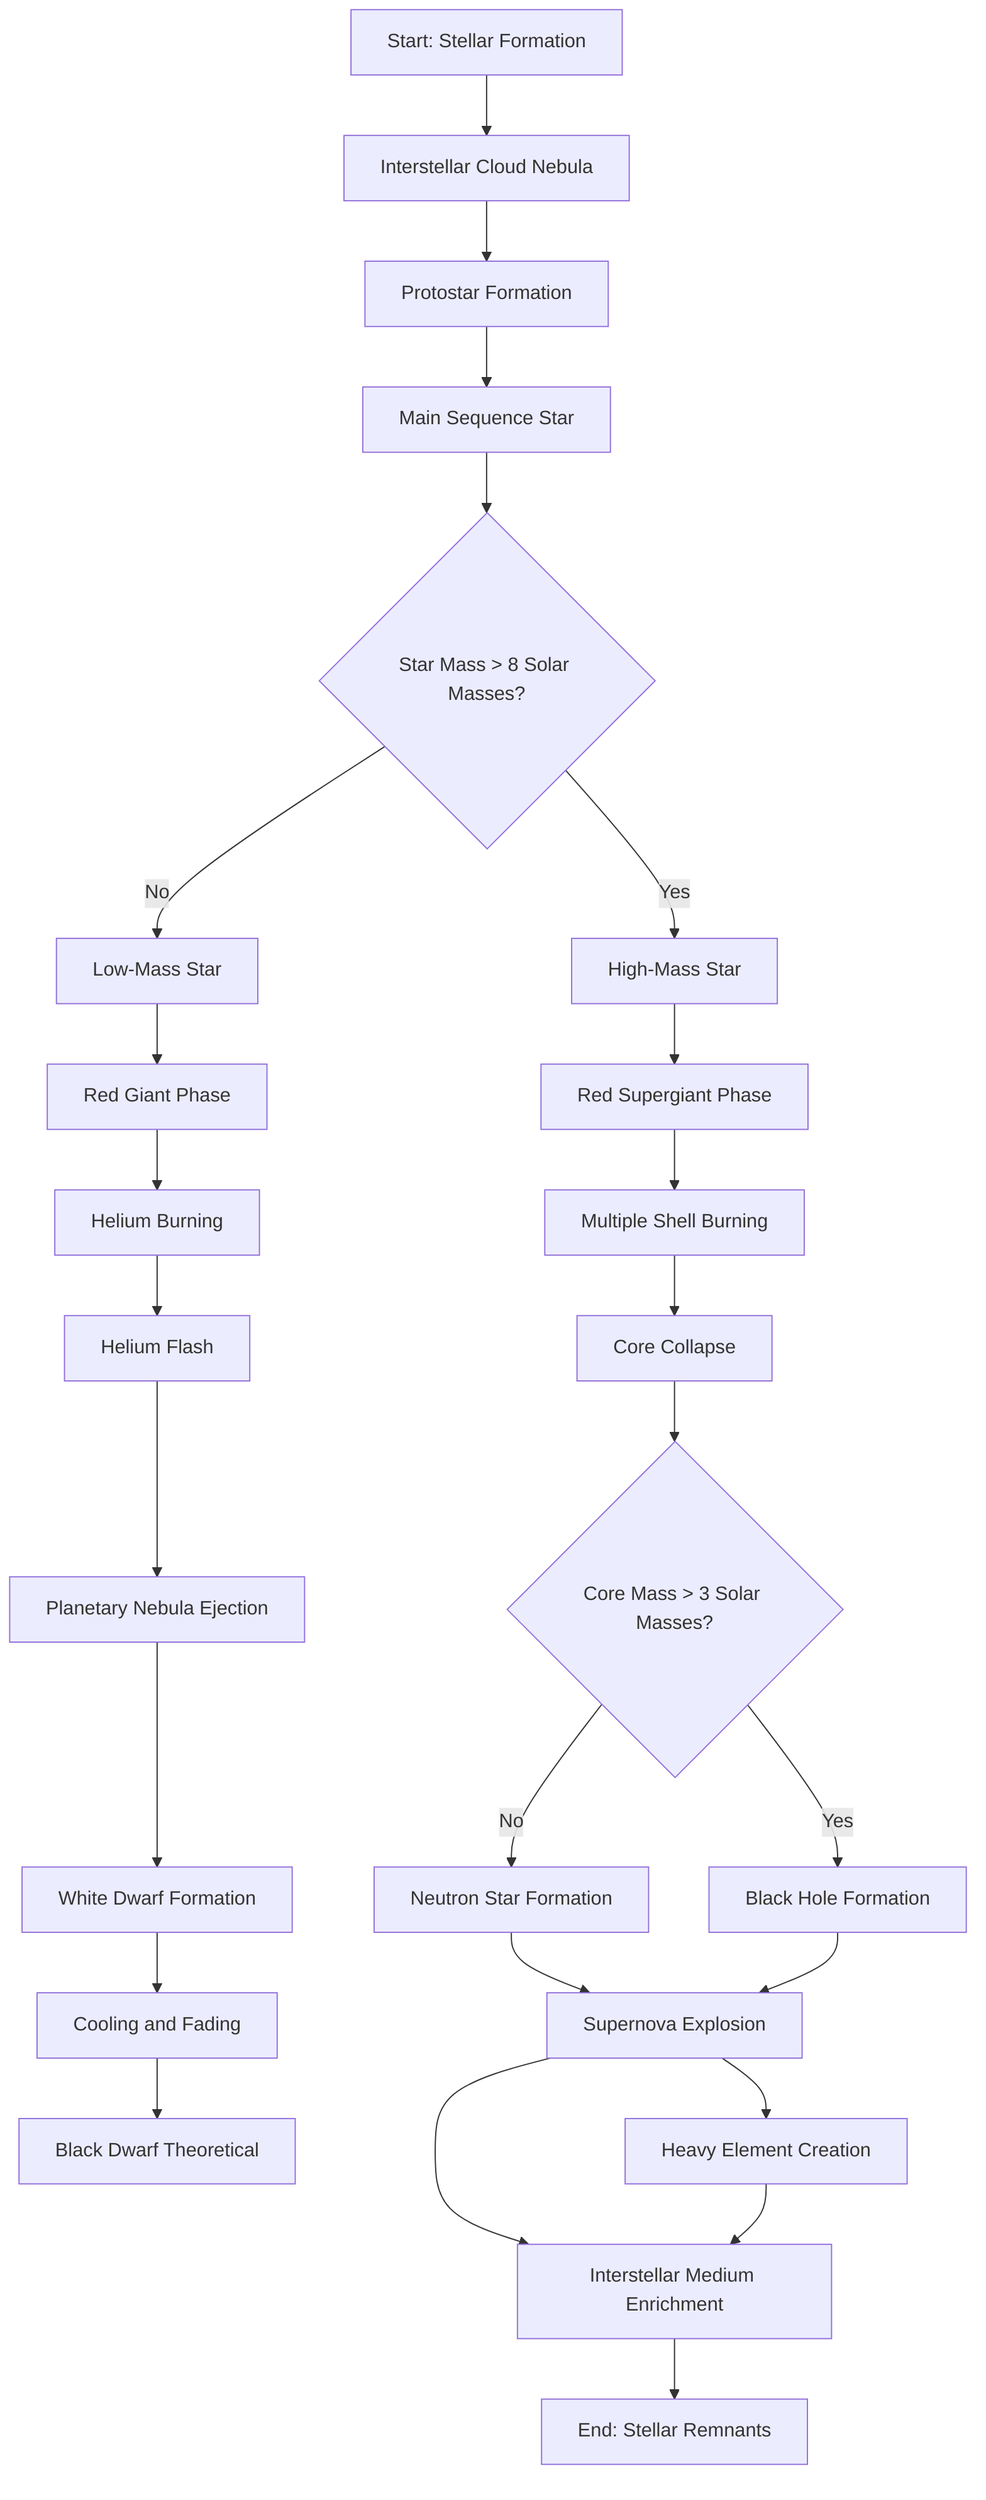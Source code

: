 flowchart TD
    A[Start: Stellar Formation]
    B[Interstellar Cloud Nebula]
    C[Protostar Formation]
    D[Main Sequence Star]
    E{Star Mass > 8 Solar Masses?}
    F[High-Mass Star]
    G[Low-Mass Star]
    H[Red Giant Phase]
    I[Helium Burning]
    J[Helium Flash]
    K[Planetary Nebula Ejection]
    L[White Dwarf Formation]
    M[Cooling and Fading]
    N[Black Dwarf Theoretical]
    O[Red Supergiant Phase]
    P[Multiple Shell Burning]
    Q[Core Collapse]
    R{Core Mass > 3 Solar Masses?}
    S[Black Hole Formation]
    T[Neutron Star Formation]
    U[Supernova Explosion]
    V[Heavy Element Creation]
    W[Interstellar Medium Enrichment]
    X[End: Stellar Remnants]

    A --> B
    B --> C
    C --> D
    D --> E
    E -- Yes --> F
    E -- No --> G
    G --> H
    H --> I
    I --> J
    J --> K
    K --> L
    L --> M
    M --> N
    F --> O
    O --> P
    P --> Q
    Q --> R
    R -- Yes --> S
    R -- No --> T
    T --> U
    S --> U
    U --> V
    U --> W
    V --> W
    W --> X